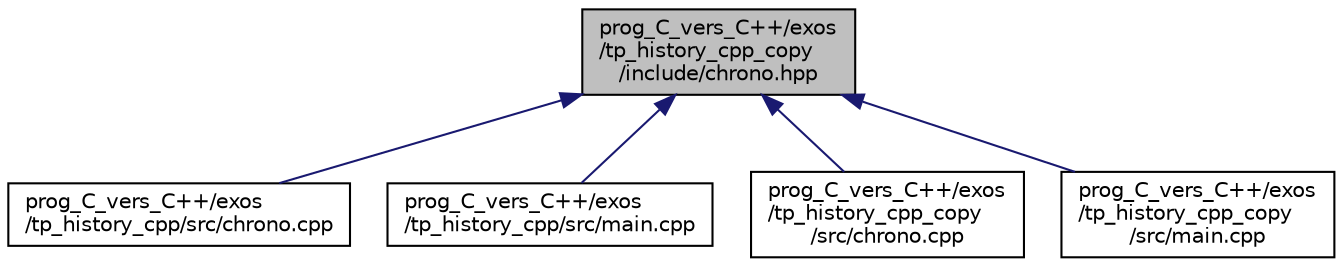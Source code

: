 digraph "prog_C_vers_C++/exos/tp_history_cpp_copy/include/chrono.hpp"
{
  edge [fontname="Helvetica",fontsize="10",labelfontname="Helvetica",labelfontsize="10"];
  node [fontname="Helvetica",fontsize="10",shape=record];
  Node10 [label="prog_C_vers_C++/exos\l/tp_history_cpp_copy\l/include/chrono.hpp",height=0.2,width=0.4,color="black", fillcolor="grey75", style="filled", fontcolor="black"];
  Node10 -> Node11 [dir="back",color="midnightblue",fontsize="10",style="solid"];
  Node11 [label="prog_C_vers_C++/exos\l/tp_history_cpp/src/chrono.cpp",height=0.2,width=0.4,color="black", fillcolor="white", style="filled",URL="$tp__history__cpp_2src_2chrono_8cpp.html"];
  Node10 -> Node12 [dir="back",color="midnightblue",fontsize="10",style="solid"];
  Node12 [label="prog_C_vers_C++/exos\l/tp_history_cpp/src/main.cpp",height=0.2,width=0.4,color="black", fillcolor="white", style="filled",URL="$exos_2tp__history__cpp_2src_2main_8cpp.html"];
  Node10 -> Node13 [dir="back",color="midnightblue",fontsize="10",style="solid"];
  Node13 [label="prog_C_vers_C++/exos\l/tp_history_cpp_copy\l/src/chrono.cpp",height=0.2,width=0.4,color="black", fillcolor="white", style="filled",URL="$tp__history__cpp__copy_2src_2chrono_8cpp.html"];
  Node10 -> Node14 [dir="back",color="midnightblue",fontsize="10",style="solid"];
  Node14 [label="prog_C_vers_C++/exos\l/tp_history_cpp_copy\l/src/main.cpp",height=0.2,width=0.4,color="black", fillcolor="white", style="filled",URL="$exos_2tp__history__cpp__copy_2src_2main_8cpp.html"];
}
